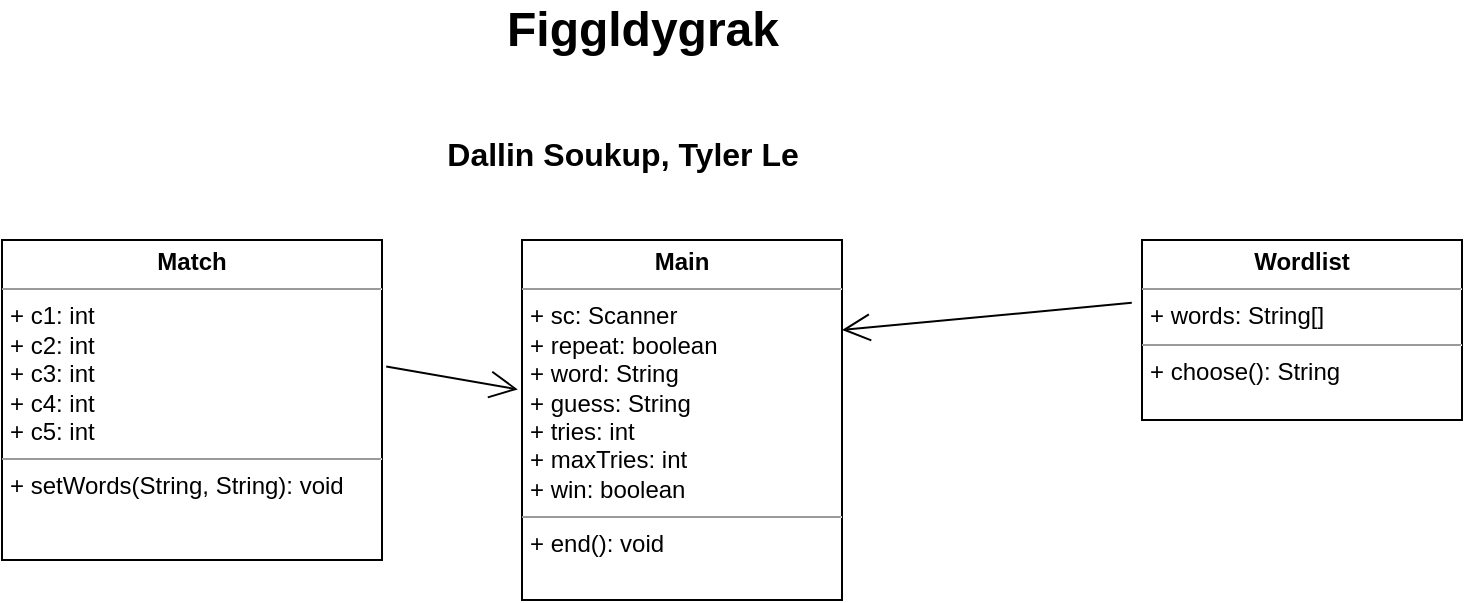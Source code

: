 <mxfile version="21.7.4" type="github">
  <diagram name="Page-1" id="Tx2Y7DHx7KfpgCzlKDU4">
    <mxGraphModel dx="814" dy="436" grid="1" gridSize="10" guides="1" tooltips="1" connect="1" arrows="1" fold="1" page="1" pageScale="1" pageWidth="850" pageHeight="1100" math="0" shadow="0">
      <root>
        <mxCell id="0" />
        <mxCell id="1" parent="0" />
        <mxCell id="DddoxypXK8zhNxieMubF-4" value="Figgldygrak" style="text;strokeColor=none;fillColor=none;html=1;fontSize=24;fontStyle=1;verticalAlign=middle;align=center;" parent="1" vertex="1">
          <mxGeometry x="270" y="150" width="160" height="30" as="geometry" />
        </mxCell>
        <mxCell id="DddoxypXK8zhNxieMubF-5" value="&lt;font style=&quot;font-size: 16px;&quot;&gt;Dallin Soukup, Tyler Le&lt;/font&gt;" style="text;strokeColor=none;fillColor=none;html=1;fontSize=24;fontStyle=1;verticalAlign=middle;align=center;" parent="1" vertex="1">
          <mxGeometry x="120" y="210" width="440" height="30" as="geometry" />
        </mxCell>
        <mxCell id="DddoxypXK8zhNxieMubF-6" value="&lt;p style=&quot;margin:0px;margin-top:4px;text-align:center;&quot;&gt;&lt;b&gt;Main&lt;/b&gt;&lt;/p&gt;&lt;hr size=&quot;1&quot;&gt;&lt;p style=&quot;margin:0px;margin-left:4px;&quot;&gt;+ sc: Scanner&lt;/p&gt;&lt;p style=&quot;margin:0px;margin-left:4px;&quot;&gt;+ repeat: boolean&lt;/p&gt;&lt;p style=&quot;margin:0px;margin-left:4px;&quot;&gt;+ word: String&lt;/p&gt;&lt;p style=&quot;margin:0px;margin-left:4px;&quot;&gt;+ guess: String&lt;/p&gt;&lt;p style=&quot;margin:0px;margin-left:4px;&quot;&gt;+ tries: int&lt;/p&gt;&lt;p style=&quot;margin:0px;margin-left:4px;&quot;&gt;+ maxTries: int&lt;/p&gt;&lt;p style=&quot;margin:0px;margin-left:4px;&quot;&gt;+ win: boolean&lt;/p&gt;&lt;hr size=&quot;1&quot;&gt;&lt;p style=&quot;margin:0px;margin-left:4px;&quot;&gt;+ end(): void&lt;/p&gt;" style="verticalAlign=top;align=left;overflow=fill;fontSize=12;fontFamily=Helvetica;html=1;whiteSpace=wrap;" parent="1" vertex="1">
          <mxGeometry x="290" y="270" width="160" height="180" as="geometry" />
        </mxCell>
        <mxCell id="DddoxypXK8zhNxieMubF-7" value="&lt;p style=&quot;margin:0px;margin-top:4px;text-align:center;&quot;&gt;&lt;b&gt;Wordlist&lt;/b&gt;&lt;/p&gt;&lt;hr size=&quot;1&quot;&gt;&lt;p style=&quot;margin:0px;margin-left:4px;&quot;&gt;+ words: String[]&lt;/p&gt;&lt;hr size=&quot;1&quot;&gt;&lt;p style=&quot;margin:0px;margin-left:4px;&quot;&gt;+ choose(): String&lt;/p&gt;" style="verticalAlign=top;align=left;overflow=fill;fontSize=12;fontFamily=Helvetica;html=1;whiteSpace=wrap;" parent="1" vertex="1">
          <mxGeometry x="600" y="270" width="160" height="90" as="geometry" />
        </mxCell>
        <mxCell id="DddoxypXK8zhNxieMubF-8" value="&lt;p style=&quot;margin:0px;margin-top:4px;text-align:center;&quot;&gt;&lt;b&gt;Match&lt;/b&gt;&lt;/p&gt;&lt;hr size=&quot;1&quot;&gt;&lt;p style=&quot;margin:0px;margin-left:4px;&quot;&gt;+ c1: int&lt;/p&gt;&lt;p style=&quot;margin:0px;margin-left:4px;&quot;&gt;+ c2: int&lt;/p&gt;&lt;p style=&quot;margin:0px;margin-left:4px;&quot;&gt;+ c3: int&lt;/p&gt;&lt;p style=&quot;margin:0px;margin-left:4px;&quot;&gt;+ c4: int&lt;/p&gt;&lt;p style=&quot;margin:0px;margin-left:4px;&quot;&gt;+ c5: int&lt;/p&gt;&lt;hr size=&quot;1&quot;&gt;&lt;p style=&quot;margin:0px;margin-left:4px;&quot;&gt;+ setWords(String, String): void&lt;/p&gt;" style="verticalAlign=top;align=left;overflow=fill;fontSize=12;fontFamily=Helvetica;html=1;whiteSpace=wrap;" parent="1" vertex="1">
          <mxGeometry x="30" y="270" width="190" height="160" as="geometry" />
        </mxCell>
        <mxCell id="DddoxypXK8zhNxieMubF-9" value="" style="endArrow=open;endFill=1;endSize=12;html=1;rounded=0;entryX=1;entryY=0.25;entryDx=0;entryDy=0;exitX=-0.032;exitY=0.349;exitDx=0;exitDy=0;exitPerimeter=0;" parent="1" source="DddoxypXK8zhNxieMubF-7" target="DddoxypXK8zhNxieMubF-6" edge="1">
          <mxGeometry width="160" relative="1" as="geometry">
            <mxPoint x="590" y="310" as="sourcePoint" />
            <mxPoint x="460" y="320" as="targetPoint" />
          </mxGeometry>
        </mxCell>
        <mxCell id="DddoxypXK8zhNxieMubF-10" value="" style="endArrow=open;endFill=1;endSize=12;html=1;rounded=0;entryX=-0.013;entryY=0.415;entryDx=0;entryDy=0;entryPerimeter=0;exitX=1.011;exitY=0.395;exitDx=0;exitDy=0;exitPerimeter=0;" parent="1" source="DddoxypXK8zhNxieMubF-8" target="DddoxypXK8zhNxieMubF-6" edge="1">
          <mxGeometry width="160" relative="1" as="geometry">
            <mxPoint x="230" y="330" as="sourcePoint" />
            <mxPoint x="440" y="310" as="targetPoint" />
          </mxGeometry>
        </mxCell>
      </root>
    </mxGraphModel>
  </diagram>
</mxfile>
